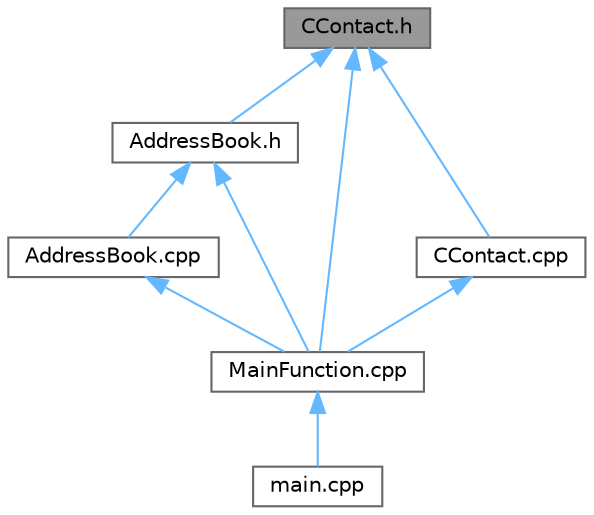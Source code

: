 digraph "CContact.h"
{
 // LATEX_PDF_SIZE
  bgcolor="transparent";
  edge [fontname=Helvetica,fontsize=10,labelfontname=Helvetica,labelfontsize=10];
  node [fontname=Helvetica,fontsize=10,shape=box,height=0.2,width=0.4];
  Node1 [label="CContact.h",height=0.2,width=0.4,color="gray40", fillcolor="grey60", style="filled", fontcolor="black",tooltip=" "];
  Node1 -> Node2 [dir="back",color="steelblue1",style="solid"];
  Node2 [label="AddressBook.h",height=0.2,width=0.4,color="grey40", fillcolor="white", style="filled",URL="$_address_book_8h.html",tooltip=" "];
  Node2 -> Node3 [dir="back",color="steelblue1",style="solid"];
  Node3 [label="AddressBook.cpp",height=0.2,width=0.4,color="grey40", fillcolor="white", style="filled",URL="$_address_book_8cpp.html",tooltip=" "];
  Node3 -> Node4 [dir="back",color="steelblue1",style="solid"];
  Node4 [label="MainFunction.cpp",height=0.2,width=0.4,color="grey40", fillcolor="white", style="filled",URL="$_main_function_8cpp.html",tooltip=" "];
  Node4 -> Node5 [dir="back",color="steelblue1",style="solid"];
  Node5 [label="main.cpp",height=0.2,width=0.4,color="grey40", fillcolor="white", style="filled",URL="$main_8cpp.html",tooltip=" "];
  Node2 -> Node4 [dir="back",color="steelblue1",style="solid"];
  Node1 -> Node6 [dir="back",color="steelblue1",style="solid"];
  Node6 [label="CContact.cpp",height=0.2,width=0.4,color="grey40", fillcolor="white", style="filled",URL="$_c_contact_8cpp.html",tooltip=" "];
  Node6 -> Node4 [dir="back",color="steelblue1",style="solid"];
  Node1 -> Node4 [dir="back",color="steelblue1",style="solid"];
}
